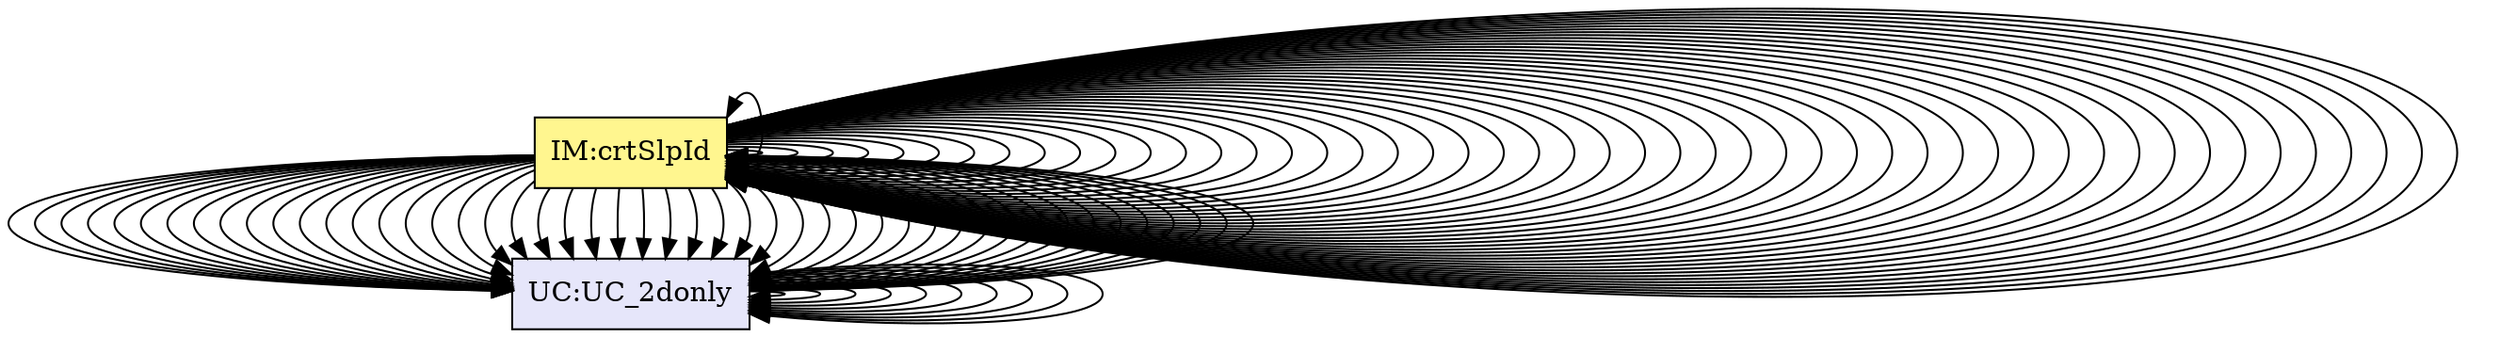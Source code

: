 digraph allvsall {
	theory:equilibriumCS -> instance:assumpENSL;
	theory:mcShrSrgth -> instance:assumpSBSBISL;
	theory:normForcEq -> theory:equilibriumCS;
	theory:normForcEq -> theory:sliceWght;
	theory:normForcEq -> theory:srfWtrF;
	theory:bsShrFEq -> theory:equilibriumCS;
	theory:bsShrFEq -> theory:sliceWght;
	theory:bsShrFEq -> theory:srfWtrF;
	theory:resShr -> instance:assumpSLH;
	theory:resShr -> instance:assumpSP;
	theory:resShr -> instance:assumpSLI;
	theory:resShr -> instance:assumpPSC;
	theory:resShr -> theory:mcShrSrgth;
	theory:mobShr -> instance:assumpFOS;
	theory:mobShr -> theory:factOfSafetyTM;
	theory:mobShr -> theory:resShr;
	theory:effNormF -> instance:assumpPSC;
	theory:effNormF -> theory:effectiveStressTM;
	theory:effNormF -> theory:baseWtrF;
	theory:resShearWO -> theory:sliceWght;
	theory:resShearWO -> theory:baseWtrF;
	theory:resShearWO -> theory:srfWtrF;
	theory:mobShearWO -> theory:sliceWght;
	theory:mobShearWO -> theory:srfWtrF;
	theory:X_i -> instance:assumpINSFL;
	theory:momentEql -> instance:assumpNESSS;
	theory:momentEql -> instance:assumpHFSM;
	theory:momentEql -> theory:equilibriumCS;
	theory:momentEql -> theory:weight;
	theory:momentEql -> theory:sliceWght;
	theory:momentEql -> theory:srfWtrF;
	theory:weight -> theory:newtonSL;
	theory:sliceWght -> instance:assumpSLH;
	theory:sliceWght -> instance:assumpPSC;
	theory:sliceWght -> instance:assumpSBSBISL;
	theory:sliceWght -> instance:assumpWIBE;
	theory:sliceWght -> instance:assumpWISE;
	theory:sliceWght -> theory:weight;
	theory:baseWtrF -> instance:assumpPSC;
	theory:baseWtrF -> instance:assumpSBSBISL;
	theory:baseWtrF -> instance:assumpWIBE;
	theory:baseWtrF -> instance:assumpHFSM;
	theory:baseWtrF -> theory:pressure;
	theory:baseWtrF -> theory:baseWtrF;
	theory:srfWtrF -> instance:assumpPSC;
	theory:srfWtrF -> instance:assumpSBSBISL;
	theory:srfWtrF -> instance:assumpWISE;
	theory:srfWtrF -> instance:assumpHFSM;
	theory:srfWtrF -> theory:pressure;
	theory:srfWtrF -> theory:srfWtrF;
	theory:FS -> instance:assumpINSFL;
	theory:FS -> instance:assumpES;
	theory:FS -> instance:assumpSF;
	theory:FS -> instance:assumpSL;
	theory:FS -> theory:normForcEq;
	theory:FS -> theory:bsShrFEq;
	theory:FS -> theory:mobShr;
	theory:FS -> theory:resShearWO;
	theory:FS -> theory:mobShearWO;
	theory:FS -> theory:X_i;
	theory:FS -> theory:FS;
	theory:FS -> theory:nrmShrForIM;
	theory:FS -> theory:intsliceFsRC;
	theory:nrmShrForIM -> instance:assumpINSFL;
	theory:nrmShrForIM -> instance:assumpES;
	theory:nrmShrForIM -> instance:assumpSF;
	theory:nrmShrForIM -> instance:assumpSL;
	theory:nrmShrForIM -> theory:X_i;
	theory:nrmShrForIM -> theory:momentEql;
	theory:nrmShrForIM -> theory:FS;
	theory:nrmShrForIM -> theory:nrmShrForIM;
	theory:nrmShrForIM -> theory:nrmShrForNumRC;
	theory:nrmShrForIM -> theory:nrmShrForDenRC;
	theory:nrmShrForIM -> theory:intsliceFsRC;
	theory:nrmShrForNumRC -> theory:srfWtrF;
	theory:nrmShrForNumRC -> theory:nrmShrForIM;
	theory:nrmShrForDenRC -> theory:nrmShrForIM;
	theory:intsliceFsRC -> instance:assumpES;
	theory:intsliceFsRC -> theory:resShearWO;
	theory:intsliceFsRC -> theory:mobShearWO;
	theory:intsliceFsRC -> theory:FS;
	theory:intsliceFsRC -> theory:nrmShrForIM;
	theory:intsliceFsRC -> theory:intsliceFsRC;
	theory:crtSlpIdIM -> instance:assumpSSC;
	instance:determineCritSlip -> theory:FS;
	instance:determineCritSlip -> theory:nrmShrForIM;
	instance:determineCritSlip -> theory:intsliceFsRC;
	instance:determineCritSlip -> theory:crtSlpIdIM;
	instance:displayGraph -> theory:crtSlpIdIM;
	instance:displayFS -> theory:FS;
	instance:displayFS -> theory:nrmShrForIM;
	instance:displayFS -> theory:intsliceFsRC;
	instance:displayNormal -> theory:FS;
	instance:displayNormal -> theory:nrmShrForIM;
	instance:displayNormal -> theory:intsliceFsRC;
	instance:displayShear -> theory:FS;
	instance:displayShear -> theory:nrmShrForIM;
	instance:displayShear -> theory:intsliceFsRC;
	instance:writeToFile -> instance:displayInput;
	instance:writeToFile -> instance:displayGraph;
	instance:writeToFile -> instance:displayFS;
	instance:writeToFile -> instance:displayNormal;
	instance:writeToFile -> instance:displayShear;
	instance:LC_inhomogeneous -> instance:assumpSLH;
	instance:LC_seismic -> instance:assumpSF;
	instance:LC_external -> instance:assumpSL;
	instance:UC_normshearlinear -> instance:assumpINSFL;
	instance:UC_2donly -> instance:assumpENSL;


	instance:assumpSSC	[shape=box, color=black, style=filled, fillcolor=mistyrose, label="A:assumpSSC"];
	instance:assumpFOS	[shape=box, color=black, style=filled, fillcolor=mistyrose, label="A:assumpFOS"];
	instance:assumpSLH	[shape=box, color=black, style=filled, fillcolor=mistyrose, label="A:assumpSLH"];
	instance:assumpSP	[shape=box, color=black, style=filled, fillcolor=mistyrose, label="A:assumpSP"];
	instance:assumpSLI	[shape=box, color=black, style=filled, fillcolor=mistyrose, label="A:assumpSLI"];
	instance:assumpINSFL	[shape=box, color=black, style=filled, fillcolor=mistyrose, label="A:assumpINSFL"];
	instance:assumpPSC	[shape=box, color=black, style=filled, fillcolor=mistyrose, label="A:assumpPSC"];
	instance:assumpENSL	[shape=box, color=black, style=filled, fillcolor=mistyrose, label="A:assumpENSL"];
	instance:assumpSBSBISL	[shape=box, color=black, style=filled, fillcolor=mistyrose, label="A:assumpSBSBISL"];
	instance:assumpES	[shape=box, color=black, style=filled, fillcolor=mistyrose, label="A:assumpES"];
	instance:assumpSF	[shape=box, color=black, style=filled, fillcolor=mistyrose, label="A:assumpSF"];
	instance:assumpSL	[shape=box, color=black, style=filled, fillcolor=mistyrose, label="A:assumpSL"];
	instance:assumpWIBE	[shape=box, color=black, style=filled, fillcolor=mistyrose, label="A:assumpWIBE"];
	instance:assumpWISE	[shape=box, color=black, style=filled, fillcolor=mistyrose, label="A:assumpWISE"];
	instance:assumpNESSS	[shape=box, color=black, style=filled, fillcolor=mistyrose, label="A:assumpNESSS"];
	instance:assumpHFSM	[shape=box, color=black, style=filled, fillcolor=mistyrose, label="A:assumpHFSM"];

	subgraph A {
	rank="same"
	{instance:assumpSSC, instance:assumpFOS, instance:assumpSLH, instance:assumpSP, instance:assumpSLI, instance:assumpINSFL, instance:assumpPSC, instance:assumpENSL, instance:assumpSBSBISL, instance:assumpES, instance:assumpSF, instance:assumpSL, instance:assumpWIBE, instance:assumpWISE, instance:assumpNESSS, instance:assumpHFSM}
	}

	theory:factOfSafetyTM	[shape=box, color=black, style=filled, fillcolor=pink, label="TM:factOfSafety"];
	theory:equilibriumCS	[shape=box, color=black, style=filled, fillcolor=pink, label="TM:equilibrium"];
	theory:mcShrSrgth	[shape=box, color=black, style=filled, fillcolor=pink, label="TM:mcShrStrgth"];
	theory:effectiveStressTM	[shape=box, color=black, style=filled, fillcolor=pink, label="TM:effStress"];
	theory:newtonSL	[shape=box, color=black, style=filled, fillcolor=pink, label="TM:NewtonSecLawMot"];
	theory:normForcEq	[shape=box, color=black, style=filled, fillcolor=palegreen, label="GD:normForcEq"];
	theory:bsShrFEq	[shape=box, color=black, style=filled, fillcolor=palegreen, label="GD:bsShrFEq"];
	theory:resShr	[shape=box, color=black, style=filled, fillcolor=palegreen, label="GD:resShr"];
	theory:mobShr	[shape=box, color=black, style=filled, fillcolor=palegreen, label="GD:mobShr"];
	theory:effNormF	[shape=box, color=black, style=filled, fillcolor=palegreen, label="GD:effNormF"];
	theory:resShearWO	[shape=box, color=black, style=filled, fillcolor=palegreen, label="GD:resShearWO"];
	theory:mobShearWO	[shape=box, color=black, style=filled, fillcolor=palegreen, label="GD:mobShearWO"];
	theory:X_i	[shape=box, color=black, style=filled, fillcolor=palegreen, label="GD:normShrR"];
	theory:momentEql	[shape=box, color=black, style=filled, fillcolor=palegreen, label="GD:momentEql"];
	theory:weight	[shape=box, color=black, style=filled, fillcolor=palegreen, label="GD:weight"];
	theory:sliceWght	[shape=box, color=black, style=filled, fillcolor=palegreen, label="GD:sliceWght"];
	theory:pressure	[shape=box, color=black, style=filled, fillcolor=palegreen, label="GD:hsPressure"];
	theory:baseWtrF	[shape=box, color=black, style=filled, fillcolor=palegreen, label="GD:baseWtrF"];
	theory:srfWtrF	[shape=box, color=black, style=filled, fillcolor=palegreen, label="GD:srfWtrF"];
	theory:FS	[shape=box, color=black, style=filled, fillcolor=khaki1, label="IM:fctSfty"];
	theory:nrmShrForIM	[shape=box, color=black, style=filled, fillcolor=khaki1, label="IM:nrmShrFor"];
	theory:nrmShrForNumRC	[shape=box, color=black, style=filled, fillcolor=khaki1, label="IM:nrmShrForNum"];
	theory:nrmShrForDenRC	[shape=box, color=black, style=filled, fillcolor=khaki1, label="IM:nrmShrForDen"];
	theory:intsliceFsRC	[shape=box, color=black, style=filled, fillcolor=khaki1, label="IM:intsliceFs"];
	theory:crtSlpIdIM	[shape=box, color=black, style=filled, fillcolor=khaki1, label="IM:crtSlpId"];
	instance:readAndStore	[shape=box, color=black, style=filled, fillcolor=ivory, label="FR:readAndStore"];
	instance:verifyInput	[shape=box, color=black, style=filled, fillcolor=ivory, label="FR:verifyInput"];
	instance:determineCritSlip	[shape=box, color=black, style=filled, fillcolor=ivory, label="FR:determineCritSlip"];
	instance:verifyOutput	[shape=box, color=black, style=filled, fillcolor=ivory, label="FR:verifyOutput"];
	instance:displayInput	[shape=box, color=black, style=filled, fillcolor=ivory, label="FR:displayInput"];
	instance:displayGraph	[shape=box, color=black, style=filled, fillcolor=ivory, label="FR:displayGraph"];
	instance:displayFS	[shape=box, color=black, style=filled, fillcolor=ivory, label="FR:displayFS"];
	instance:displayNormal	[shape=box, color=black, style=filled, fillcolor=ivory, label="FR:displayNormal"];
	instance:displayShear	[shape=box, color=black, style=filled, fillcolor=ivory, label="FR:displayShear"];
	instance:writeToFile	[shape=box, color=black, style=filled, fillcolor=ivory, label="FR:writeToFile"];
	instance:correct	[shape=box, color=black, style=filled, fillcolor=ivory, label="NFR:correct"];
	instance:understandable	[shape=box, color=black, style=filled, fillcolor=ivory, label="NFR:understandable"];
	instance:reusable	[shape=box, color=black, style=filled, fillcolor=ivory, label="NFR:reusable"];
	instance:maintainable	[shape=box, color=black, style=filled, fillcolor=ivory, label="NFR:maintainable"];

	subgraph FR {
	rank="same"
	{instance:readAndStore, instance:verifyInput, instance:determineCritSlip, instance:verifyOutput, instance:displayInput, instance:displayGraph, instance:displayFS, instance:displayNormal, instance:displayShear, instance:writeToFile, instance:correct, instance:understandable, instance:reusable, instance:maintainable}
	}

	instance:identifyCritAndFS	[shape=box, color=black, style=filled, fillcolor=darkgoldenrod1, label="GS:identifyCritAndFS"];
	instance:determineNormalF	[shape=box, color=black, style=filled, fillcolor=darkgoldenrod1, label="GS:determineNormalF"];
	instance:determineShearF	[shape=box, color=black, style=filled, fillcolor=darkgoldenrod1, label="GS:determineShearF"];

	subgraph GS {
	rank="same"
	{instance:identifyCritAndFS, instance:determineNormalF, instance:determineShearF}
	}

	instance:LC_inhomogeneous	[shape=box, color=black, style=filled, fillcolor=lavender, label="LC:LC_inhomogeneous"];
	instance:LC_seismic	[shape=box, color=black, style=filled, fillcolor=lavender, label="LC:LC_seismic"];
	instance:LC_external	[shape=box, color=black, style=filled, fillcolor=lavender, label="LC:LC_external"];
	instance:UC_normshearlinear	[shape=box, color=black, style=filled, fillcolor=lavender, label="UC:UC_normshearlinear"];
	instance:UC_2donly	[shape=box, color=black, style=filled, fillcolor=lavender, label="UC:UC_2donly"];

	subgraph LC {
	rank="same"
	{instance:LC_inhomogeneous, instance:LC_seismic, instance:LC_external, instance:UC_normshearlinear, instance:UC_2donly}
	}

}
